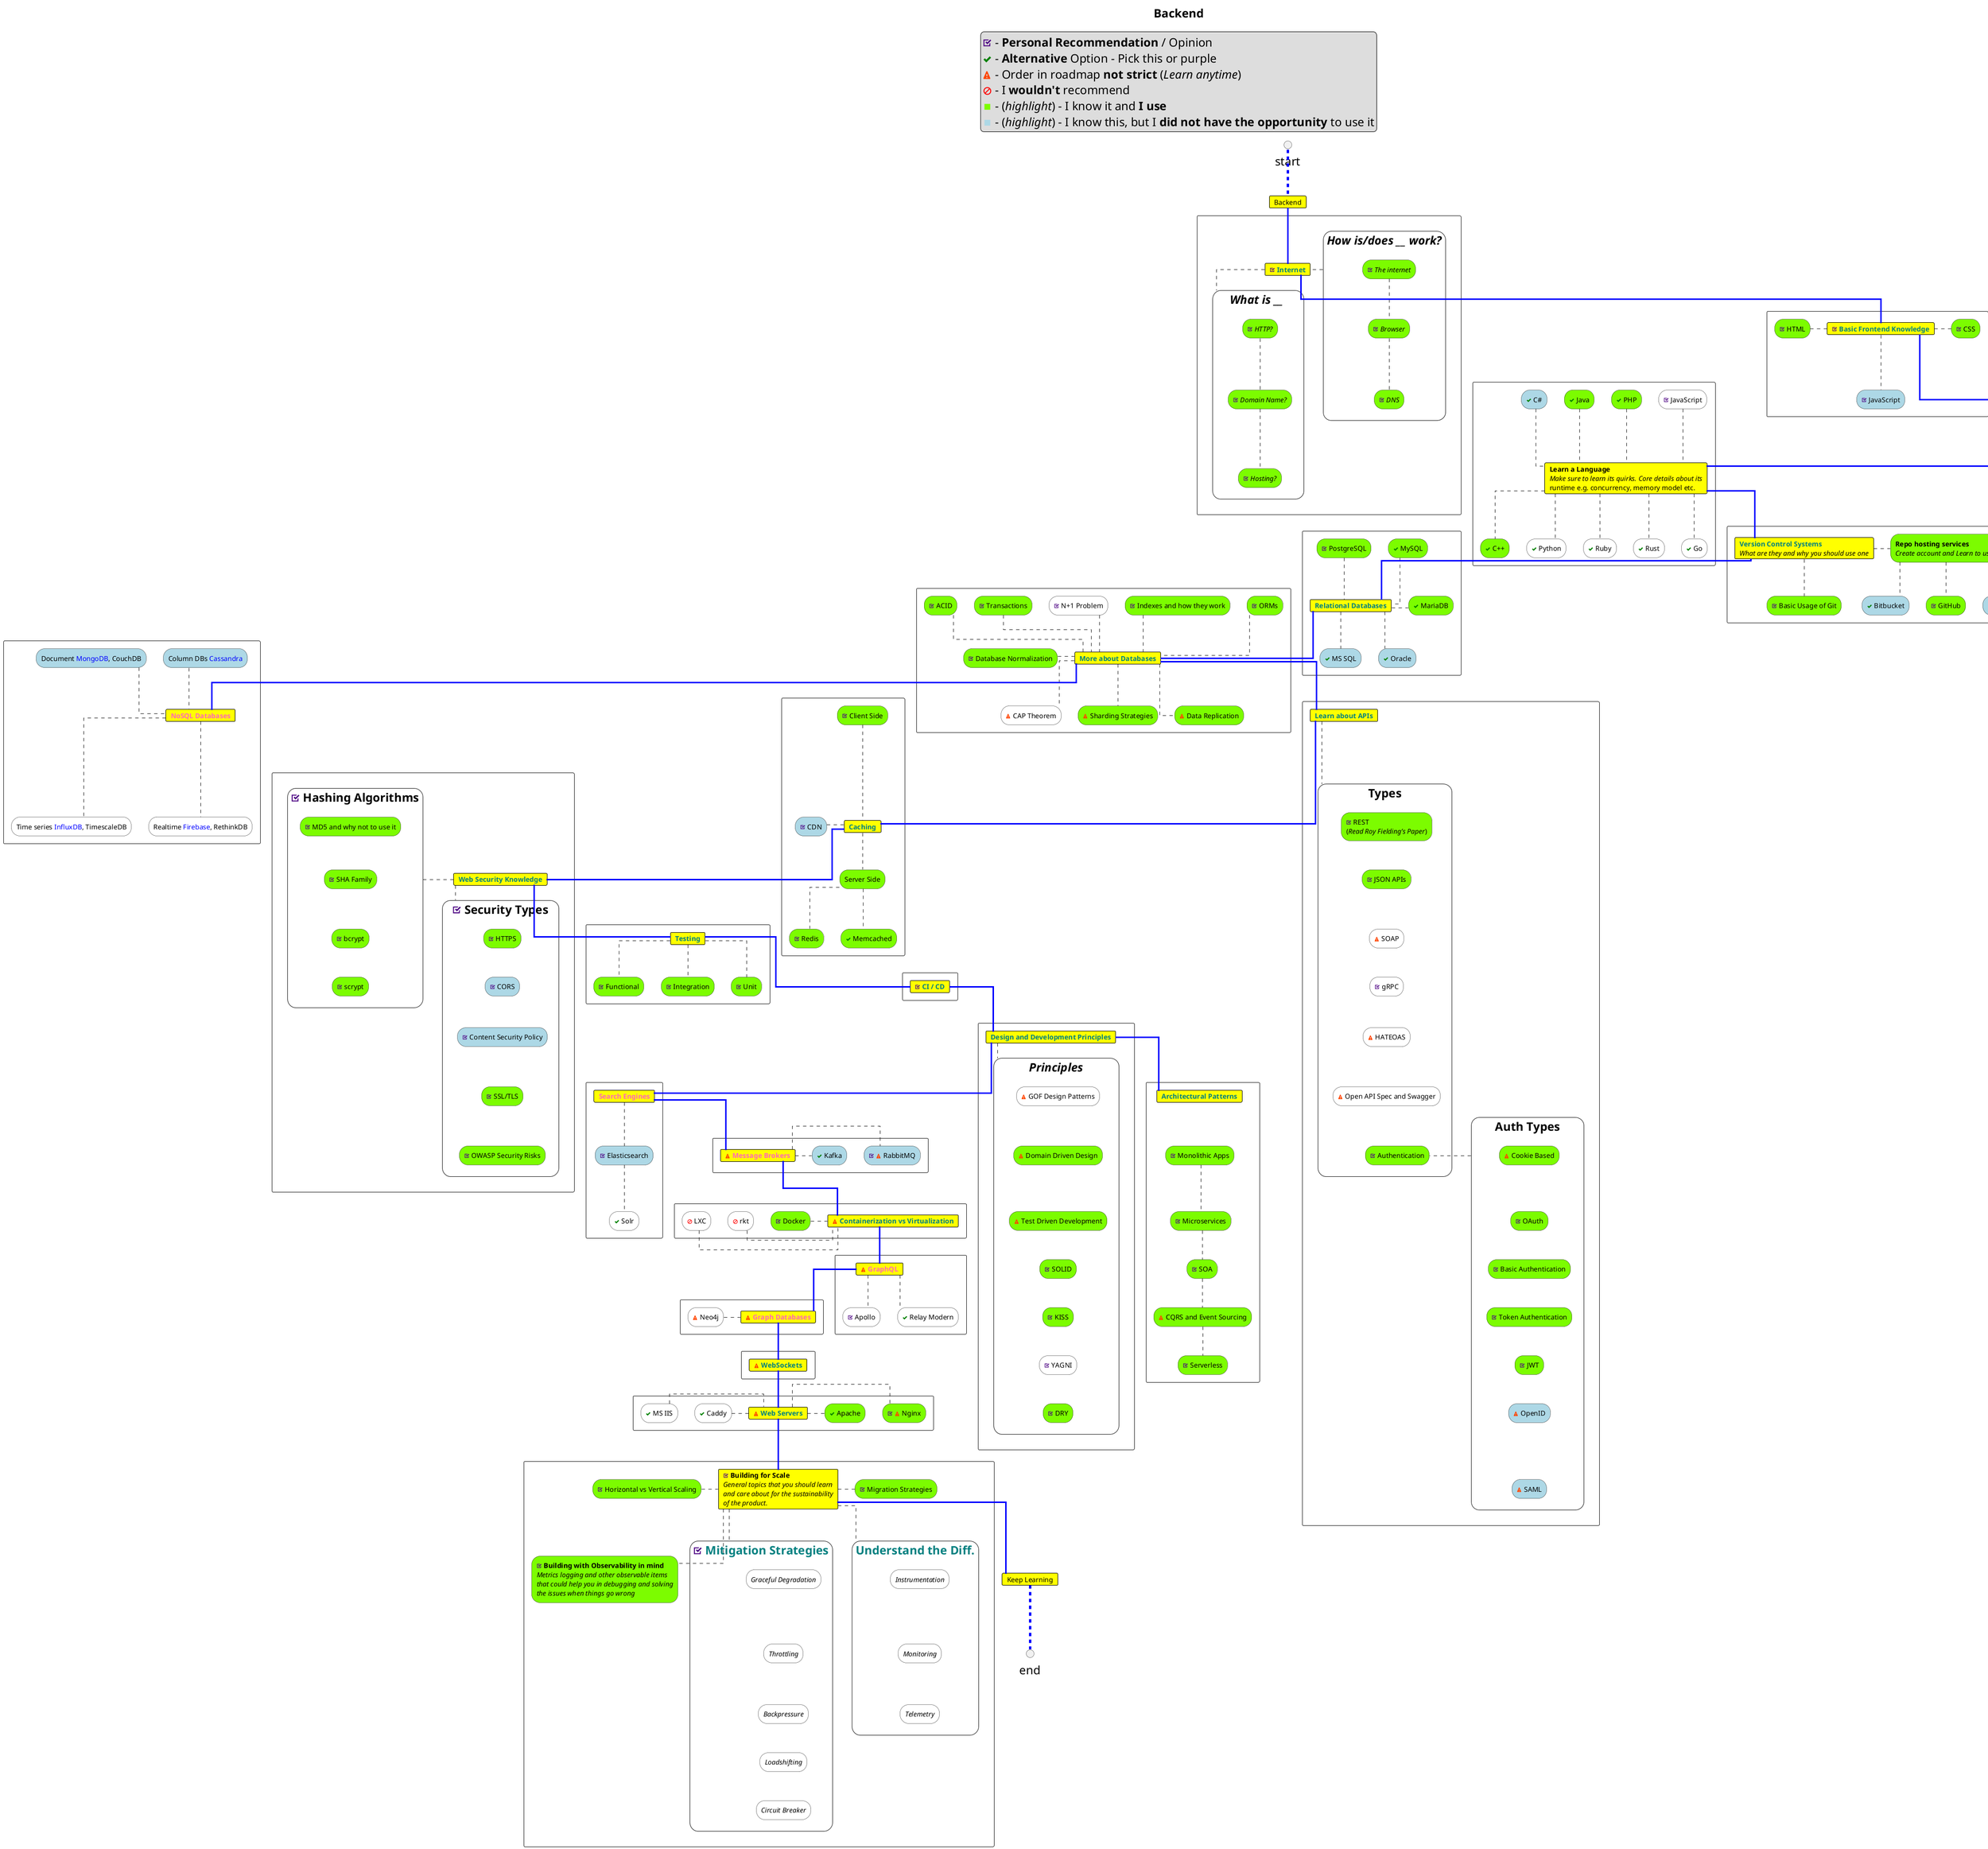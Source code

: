 @startuml hard_skills

title "Backend"

'left to right direction
'scale 1600 width

<style>
    title {
        FontSize 24
        FontColor black
    }
    legend {
        FontSize 24
        FontColor black
    }
    card {
        BackGroundColor #Yellow
        LineThickness 1
        LineColor black
    }
    rectangle {
        BackgroundColor none
        Padding-left 10
    }
</style>

skinparam linetype polyline
skinparam linetype ortho
skinparam componentStyle rectangle
skinparam rectangle {
    roundCorner 35
}

/'salt
{+
    Password | "**** "
    [Cancel] | [ OK ]
}'/

legend top center
    <color:Indigo><&task></color> - <b>Personal Recommendation</b> / Opinion
    <color:Green><&check></color> - <b>Alternative</b> Option - Pick this or purple
    <color:OrangeRed><&warning></color> - Order in roadmap <b>not strict</b> (<i>Learn anytime</i>)
    <color:Red><&ban></color> - I <b>wouldn't</b> recommend
    <color:LawnGreen><&media-stop></color> - (<i>highlight</i>) - I know it and <b>I use</b>
    <color:LightBlue><&media-stop></color> - (<i>highlight</i>) - I know this, but I <b>did not have the opportunity</b> to use it
end legend


card "Backend" as BE

start -[#blue;dashed;thickness=5]- BE

component {
    card "<color:Indigo><&task></color> <b>Internet"                 as inet  #text:Teal

    rectangle "<i>What is __ " as inetw {
        rectangle "<color:Indigo><&task></color> <i>HTTP?"           as inetwp #LawnGreen
        rectangle "<color:Indigo><&task></color> <i>Domain Name?"    as inetwn #LawnGreen
        rectangle "<color:Indigo><&task></color> <i>Hosting?"        as inetwh #LawnGreen
    }
    rectangle "<i>How is/does __ work?" as ineth {
        rectangle "<color:Indigo><&task></color> <i>The internet"    as inethi #LawnGreen
        rectangle "<color:Indigo><&task></color> <i>Browser"         as inethb #LawnGreen
        rectangle "<color:Indigo><&task></color> <i>DNS"             as inethd #LawnGreen
    }
}
inetwp .. inetwn
inetwn .. inetwh

inethi .. inethb
inethb .. inethd

inet .. inetw
inet .l. ineth

BE -[#blue;thickness=3]- inet

component {
    card "<color:Indigo><&task></color> <b>Basic Frontend Knowledge"    as bs  #text:Teal

    rectangle "<color:Indigo><&task></color> HTML"                      as bsh #LawnGreen

    rectangle "<color:Indigo><&task></color> CSS"                       as bsc #LawnGreen
    rectangle "<color:Indigo><&task></color> JavaScript"                as bsj #LightBlue
}
bs .l. bsh

bs .r. bsc
bs .. bsj

inet -[#blue;thickness=3]- bs

component {
    card "<color:Indigo><&task></color> <b>OS and General Knowledge"                as os    #text:Teal

    rectangle Management                                                            as osm {
        rectangle "<color:Indigo><&task></color> Terminal Usage"                    as osmt  #LawnGreen
        rectangle "<color:Indigo><&task></color> How OSs work in General"           as osmg  #LawnGreen
        rectangle "<color:Indigo><&task></color> Process Management"                as osmp  #LawnGreen
        rectangle "<color:Indigo><&task></color> Threads and Concurrency"           as osmc  #LawnGreen
        rectangle "<color:Indigo><&task></color> \
<b>Basic Terminal Commands</b>\n\
<i>grep, awk, sed, lsof, curl, wget\n\
tail, head, less, find, ssh, kill"                                                  as oscb  #LawnGreen
    }
    rectangle Exchange                                                              as ose {
        rectangle "<color:Indigo><&task></color> Memory Management"                 as osem  #LawnGreen
        rectangle "<color:Indigo><&task></color> Interprocess Communication"        as osen  #LawnGreen
        rectangle "<color:Indigo><&task></color> I/O Management"                    as osei  #LawnGreen
        rectangle "<color:Indigo><&task></color> \
<b>POSIX Basics<\b>\n\
<i>stdin, stdout, stderr, pipes"                                                    as osex  #LawnGreen
        rectangle "<color:Indigo><&task></color> Basic Networking Concepts"         as osew  #LawnGreen
    }
}
osmt .[hidden]. osmg
osmg .[hidden]. osmp
osmp .[hidden]. osmc
osmc .[hidden]. oscb

osem .[hidden]. osen
osen .[hidden]. osei
osei .[hidden]. osex
osex .[hidden]. osew

os .. osm
os .r. ose

bs -[#blue;thickness=3]- os

component {
    card "<b>Learn a Language</b>\n\
<i>Make sure to learn its quirks. Core details about its\n\
runtime e.g. concurrency, memory model etc."                as ll

    rectangle "<color:Green><&check></color> Rust"          as llr
    rectangle "<color:Green><&check></color> Go"            as llg

    rectangle "<color:Green><&check></color> Java"          as llj #LawnGreen
    rectangle "<color:Green><&check></color> C++"           as llc #LawnGreen
    rectangle "<color:Green><&check></color> C#"            as llh #LightBlue
    rectangle "<color:Green><&check></color> PHP"           as llp #LawnGreen

    rectangle "<color:Indigo><&task></color> JavaScript"    as lls
    rectangle "<color:Green><&check></color> Python"        as lly
    rectangle "<color:Green><&check></color> Ruby"          as llu
}
ll .u. llh
ll .u. llj
ll .u. llp
ll .u. lls
ll .. llr
ll .. llg
ll .. llc
ll .. lly
ll .. llu

os -[#blue;thickness=3]- ll

component {
    card "<b><color:Teal>Version Control Systems\n\
<i>What are they and why you should use one"                     as vcs

    rectangle "<color:Indigo><&task></color> Basic Usage of Git" as vcsu   #LawnGreen
    rectangle "<b>Repo hosting services\n\
<i>Create account and Learn to use GitHub"                       as vcsr   #LawnGreen
        rectangle "<color:Indigo><&task></color> GitHub"         as vcsrh  #LawnGreen
        rectangle "<color:Green><&check></color> GitLab"         as vcsrl  #LightBlue
        rectangle "<color:Green><&check></color> Bitbucket"      as vcsrb  #LightBlue
}
vcsrh .u. vcsr
vcsrl .u. vcsr
vcsrb .u. vcsr

vcs .. vcsu
vcs .r. vcsr

ll -[#blue;thickness=3]- vcs

component {
    card "<b>Relational Databases"                       as rd  #text:Teal

    rectangle "<color:Indigo><&task></color> PostgreSQL" as rdp #LawnGreen
    rectangle "<color:Green><&check></color> MySQL"      as rdm #LawnGreen
    rectangle "<color:Green><&check></color> MariaDB"    as rda #LawnGreen
    rectangle "<color:Green><&check></color> MS SQL"     as rds #LightBlue
    rectangle "<color:Green><&check></color> Oracle"     as rdo #LightBlue
}
rd .u. rdp
rd .u. rdm
rd .r. rda
rd .. rds
rd .. rdo

vcs -[#blue;thickness=3]- rd

component {
    card "<b>NoSQL Databases"                                         as no  #text:HotPink

    rectangle "Document <color:blue>MongoDB</color>, CouchDB"         as nod #LightBlue
    rectangle "Column DBs <color:blue>Cassandra</color>"              as noc #LightBlue
    rectangle "Time series <color:blue>InfluxDB</color>, TimescaleDB" as not
    rectangle "Realtime <color:blue>Firebase</color>, RethinkDB"      as nor
}
no .u. nod
no .u. noc
no .. not
no .. nor

component {
    card "<b>More about Databases"                                      as mdb  #text:Teal

    rectangle "<color:Indigo><&task></color> ORMs"                      as mbdo #LawnGreen
    rectangle "<color:Indigo><&task></color> ACID"                      as mdba #LawnGreen
    rectangle "<color:Indigo><&task></color> Transactions"              as mdbt #LawnGreen
    rectangle "<color:Indigo><&task></color> N+1 Problem"               as mdbn
    rectangle "<color:Indigo><&task></color> Database Normalization"    as mdbd #LawnGreen
    rectangle "<color:Indigo><&task></color> Indexes and how they work" as mdbi #LawnGreen

    rectangle "<color:OrangeRed><&warning></color> Sharding Strategies" as mdbs #LawnGreen
    rectangle "<color:OrangeRed><&warning></color> Data Replication"    as mdbr #LawnGreen
    rectangle "<color:OrangeRed><&warning></color> CAP Theorem"         as mdbc
}
mdb .u. mbdo
mdb .u. mdba
mdb .u. mdbt
mdb .u. mdbn
mdb .l. mdbd
mdb .u. mdbi

mdb .. mdbs
mdb .. mdbr
mdb .. mdbc

rd  -[#blue;thickness=3]- mdb
mdb -[#blue;thickness=3]- no

component {
    card "<b>Learn about APIs"                                                    as api      #text:Teal

    rectangle "Types"                                                             as apit {
        rectangle "<color:Indigo><&task></color> REST\n\
(<i>Read Roy Fielding’s Paper</i>)"                                               as apitr    #LawnGreen
        rectangle "<color:Indigo><&task></color> JSON APIs"                       as apitj    #LawnGreen
        rectangle "<color:OrangeRed><&warning></color> SOAP"                      as apits
        rectangle "<color:Indigo><&task></color> gRPC"                            as apitg
        rectangle "<color:OrangeRed><&warning></color> HATEOAS"                   as apith
        rectangle "<color:OrangeRed><&warning></color> Open API Spec and Swagger" as apito
        rectangle "<color:Indigo><&task></color> Authentication"                  as apita    #LawnGreen
    }
    rectangle "Auth Types"                                                        as apitat {
        rectangle "<color:OrangeRed><&warning></color> Cookie Based"              as apitatc  #LawnGreen
        rectangle "<color:Indigo><&task></color> OAuth"                           as apitato  #LawnGreen
        rectangle "<color:Indigo><&task></color> Basic Authentication"            as apitatb  #LawnGreen
        rectangle "<color:Indigo><&task></color> Token Authentication"            as apitatt  #LawnGreen
        rectangle "<color:Indigo><&task></color> JWT"                             as apitatj  #LawnGreen
        rectangle "<color:OrangeRed><&warning></color> OpenID"                    as apitati  #LightBlue
        rectangle "<color:OrangeRed><&warning></color> SAML"                      as apitats  #LightBlue
    }
}
apitr .[hidden]. apitj
apitj .[hidden]. apits
apits .[hidden]. apitg
apitg .[hidden]. apith
apith .[hidden]. apito
apito .[hidden]. apita

apita .l. apitat

apitatc .[hidden]. apitato
apitato .[hidden]. apitatb
apitatb .[hidden]. apitatt
apitatt .[hidden]. apitatj
apitatj .[hidden]. apitati
apitati .[hidden]. apitats

api .. apit

mdb -[#blue;thickness=3]- api

component {
    card "<b>Caching"                                         as ch   #text:Teal

    rectangle "<color:Indigo><&task></color> CDN"             as chd  #LightBlue
    rectangle "Server Side"                                   as chs  #LawnGreen
        rectangle "<color:Indigo><&task></color> Redis"       as chsr #LawnGreen
        rectangle "<color:Green><&check></color> Memcached"   as chsm #LawnGreen
    rectangle "<color:Indigo><&task></color> Client Side"     as chc  #LawnGreen
}
ch .l. chd
ch .. chs
ch .u. chc

chs .. chsr
chs .. chsm

api -[#blue;thickness=3]- ch

component {
    card "<b>Web Security Knowledge"                                        as sec    #text:teal

    rectangle "<color:Indigo><&task></color> Hashing Algorithms"            as sech {
        rectangle "<color:Indigo><&task></color> MD5 and why not to use it" as sechm  #LawnGreen
        rectangle "<color:Indigo><&task></color> SHA Family"                as sechf  #LawnGreen
        rectangle "<color:Indigo><&task></color> bcrypt"                    as sechb  #LawnGreen
        rectangle "<color:Indigo><&task></color> scrypt"                    as sechs  #LawnGreen
    }
    rectangle "<color:Indigo><&task></color> Security Types"                as sect {
        rectangle "<color:Indigo><&task></color> HTTPS"                     as secth  #LawnGreen
        rectangle "<color:Indigo><&task></color> CORS"                      as sectc  #LightBlue
        rectangle "<color:Indigo><&task></color> Content Security Policy"   as sectp  #LightBlue
        rectangle "<color:Indigo><&task></color> SSL/TLS"                   as sects  #LawnGreen
        rectangle "<color:Indigo><&task></color> OWASP Security Risks"      as sectr  #LawnGreen
    }
}
sechm .[hidden]. sechf
sechf .[hidden]. sechb
sechb .[hidden]. sechs

secth .[hidden]. sectc
sectc .[hidden]. sectp
sectp .[hidden]. sects
sects .[hidden]. sectr

sec .u. sech
sec .. sect

ch -[#blue;thickness=3]- sec

component {
    card "<b>Testing"                                     as tst  #text:Teal

    rectangle "<color:Indigo><&task></color> Integration" as tsti #LawnGreen
    rectangle "<color:Indigo><&task></color> Unit"        as tstu #LawnGreen
    rectangle "<color:Indigo><&task></color> Functional"  as tstf #LawnGreen
}
tst .. tsti
tst .. tstu
tst .. tstf

sec -[#blue;thickness=3]- tst

component {
    card "<color:Indigo><&task></color> <b>CI / CD" as cid #text:Teal
}

tst -[#blue;thickness=3]- cid

component {
    card "<b>Design and Development Principles"                                 as ddp    #text:Teal

    rectangle "<i>Principles"                                                   as ddpp {
        rectangle "<color:OrangeRed><&warning></color> GOF Design Patterns"     as ddppg
        rectangle "<color:OrangeRed><&warning></color> Domain Driven Design"    as ddpp3  #LawnGreen
        rectangle "<color:OrangeRed><&warning></color> Test Driven Development" as ddppt  #LawnGreen
        rectangle "<color:Indigo><&task></color> SOLID"                         as ddpps  #LawnGreen
        rectangle "<color:Indigo><&task></color> KISS"                          as ddppk  #LawnGreen
        rectangle "<color:Indigo><&task></color> YAGNI"                         as ddppy
        rectangle "<color:Indigo><&task></color> DRY"                           as ddppd  #LawnGreen
    }
}
ddppg .[hidden]. ddpp3
ddpp3 .[hidden]. ddppt
ddppt .[hidden]. ddpps
ddpps .[hidden]. ddppk
ddppk .[hidden]. ddppy
ddppy .[hidden]. ddppd

ddp .. ddpp

cid -[#blue;thickness=3]- ddp

component {
    card "<b>Architectural Patterns"                                        as ap  #text:Teal

    rectangle "<color:Indigo><&task></color> Monolithic Apps"               as apn #LawnGreen
    rectangle "<color:Indigo><&task></color> Microservices"                 as apm #LawnGreen
    rectangle "<color:Indigo><&task></color> SOA"                           as aps #LawnGreen
    rectangle "<color:OrangeRed><&warning></color> CQRS and Event Sourcing" as apc #LawnGreen
    rectangle "<color:Indigo><&task></color> Serverless"                    as apl #LawnGreen
}
ap  .[hidden]. apn

apn .. apm
apm .. aps
aps .. apc
apc .. apl

ddp -[#blue;thickness=3]- ap

component {
    card "<b>Search Engines"                                as se  #text:HotPink

    rectangle "<color:Indigo><&task></color> Elasticsearch" as see #LightBlue
    rectangle "<color:Green><&check></color> Solr"          as ses
}
se  .. see

see .. ses

ddp -[#blue;thickness=3]- se

component {
    card "<color:OrangeRed><&warning></color> <b>Message Brokers"                          as mb  #text:HotPink

    rectangle "<color:Indigo><&task></color> <color:OrangeRed><&warning></color> RabbitMQ" as mbr #LightBlue
    rectangle "<color:Green><&check></color> Kafka"                                        as mbk #LightBlue
}
mb .r. mbr
mb .r. mbk

se -[#blue;thickness=3]- mb

component {
    card "<color:OrangeRed><&warning></color> <b>Containerization vs Virtualization" as cv  #text:teal

    rectangle "<color:Indigo><&task></color> Docker"                                 as cvd #LawnGreen
    rectangle "<color:Red><&ban></color> rkt"                                        as cvr
    rectangle "<color:Red><&ban></color> LXC"                                        as cvl
}
cv .l. cvd
cv .l. cvr
cv .l. cvl

mb -[#blue;thickness=3]- cv

component {
    card "<color:OrangeRed><&warning></color> <b>GraphQL"   as gql  #text:HotPink

    rectangle "<color:Indigo><&task></color> Apollo"        as gqla
    rectangle "<color:Green><&check></color> Relay Modern"  as gqlr
}
gql .. gqla
gql .. gqlr

cv -[#blue;thickness=3]- gql

component {
    card "<color:OrangeRed><&warning></color> <b>Graph Databases"   as gdb  #text:HotPink

    rectangle "<color:OrangeRed><&warning></color> Neo4j"           as gdbn
}
gdb .l. gdbn

gql -[#blue;thickness=3]- gdb

component {
    card "<color:OrangeRed><&warning></color> <b>WebSockets" as wsk #text:Teal
}

gdb -[#blue;thickness=3]- wsk

component {
    card "<color:OrangeRed><&warning></color> <b>Web Servers"                           as wsv  #text:Teal

    rectangle "<color:Indigo><&task></color> <color:OrangeRed><&warning></color> Nginx" as wsvn #LawnGreen
    rectangle "<color:Green><&check></color> Apache"                                    as wsva #LawnGreen
    rectangle "<color:Green><&check></color> Caddy"                                     as wsvc
    rectangle "<color:Green><&check></color> MS IIS"                                    as wsvm
}
wsv .r. wsvn
wsv .r. wsva
wsv .l. wsvc
wsv .l. wsvm

wsk -[#blue;thickness=3]- wsv

component {
    card "<color:Indigo><&task></color> <b>Building for Scale\n\
<i>General topics that you should learn\n\
<i>and care about for the sustainability\n\
<i>of the product."                                                          as bfs

    rectangle "<color:Indigo><&task></color> Mitigation Strategies"          as bfst  #text:Teal {
        rectangle "<i>Graceful Degradation"                                  as bfstg
        rectangle "<i>Throttling"                                            as bfstt
        rectangle "<i>Backpressure"                                          as bfstb
        rectangle "<i>Loadshifting"                                          as bfstl
        rectangle "<i>Circuit Breaker"                                       as bfstc
    }
    rectangle "Understand the Diff."                                         as bfsd  #text:Teal {
        rectangle "<i>Instrumentation"                                       as bfsdi
        rectangle "<i>Monitoring"                                            as bfsdm
        rectangle "<i>Telemetry"                                             as bfsdt
    }
    rectangle "<color:Indigo><&task></color> Migration Strategies"           as bfsm  #LawnGreen
    rectangle "<color:Indigo><&task></color> Horizontal vs Vertical Scaling" as bfss  #LawnGreen
    rectangle "<color:Indigo><&task></color> \
<b>Building with Observability in mind\n\
<i>Metrics logging and other observable items\n\
<i>that could help you in debugging and solving\n\
<i>the issues when things go wrong"                                          as bfso  #LawnGreen
}
bfstg .[hidden]. bfstt
bfstt .[hidden]. bfstb
bfstb .[hidden]. bfstl
bfstl .[hidden]. bfstc

bfsdi .[hidden]. bfsdm
bfsdm .[hidden]. bfsdt

bfs .. bfst
bfs .. bfsd

bfs .r. bfsm
bfs .l. bfss
bfs .. bfso

wsv -[#blue;thickness=3]- bfs

card "Keep Learning" as KL

bfs -[#blue;thickness=3]- KL
KL  -[#blue;dashed;thickness=5]- end

@enduml